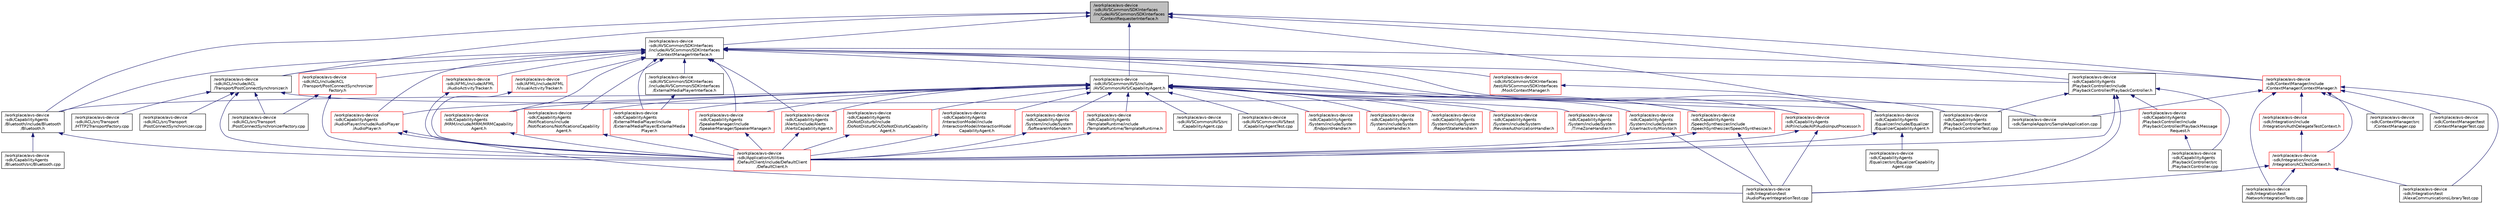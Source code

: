digraph "/workplace/avs-device-sdk/AVSCommon/SDKInterfaces/include/AVSCommon/SDKInterfaces/ContextRequesterInterface.h"
{
  edge [fontname="Helvetica",fontsize="10",labelfontname="Helvetica",labelfontsize="10"];
  node [fontname="Helvetica",fontsize="10",shape=record];
  Node3 [label="/workplace/avs-device\l-sdk/AVSCommon/SDKInterfaces\l/include/AVSCommon/SDKInterfaces\l/ContextRequesterInterface.h",height=0.2,width=0.4,color="black", fillcolor="grey75", style="filled", fontcolor="black"];
  Node3 -> Node4 [dir="back",color="midnightblue",fontsize="10",style="solid",fontname="Helvetica"];
  Node4 [label="/workplace/avs-device\l-sdk/ACL/include/ACL\l/Transport/PostConnectSynchronizer.h",height=0.2,width=0.4,color="black", fillcolor="white", style="filled",URL="$_post_connect_synchronizer_8h.html"];
  Node4 -> Node5 [dir="back",color="midnightblue",fontsize="10",style="solid",fontname="Helvetica"];
  Node5 [label="/workplace/avs-device\l-sdk/ACL/src/Transport\l/HTTP2TransportFactory.cpp",height=0.2,width=0.4,color="black", fillcolor="white", style="filled",URL="$_h_t_t_p2_transport_factory_8cpp.html"];
  Node4 -> Node6 [dir="back",color="midnightblue",fontsize="10",style="solid",fontname="Helvetica"];
  Node6 [label="/workplace/avs-device\l-sdk/ACL/src/Transport\l/PostConnectSynchronizer.cpp",height=0.2,width=0.4,color="black", fillcolor="white", style="filled",URL="$_post_connect_synchronizer_8cpp.html"];
  Node4 -> Node7 [dir="back",color="midnightblue",fontsize="10",style="solid",fontname="Helvetica"];
  Node7 [label="/workplace/avs-device\l-sdk/ACL/src/Transport\l/PostConnectSynchronizerFactory.cpp",height=0.2,width=0.4,color="black", fillcolor="white", style="filled",URL="$_post_connect_synchronizer_factory_8cpp.html"];
  Node4 -> Node8 [dir="back",color="midnightblue",fontsize="10",style="solid",fontname="Helvetica"];
  Node8 [label="/workplace/avs-device\l-sdk/ApplicationUtilities\l/DefaultClient/include/DefaultClient\l/DefaultClient.h",height=0.2,width=0.4,color="red", fillcolor="white", style="filled",URL="$_default_client_8h.html"];
  Node4 -> Node14 [dir="back",color="midnightblue",fontsize="10",style="solid",fontname="Helvetica"];
  Node14 [label="/workplace/avs-device\l-sdk/SampleApp/src/SampleApplication.cpp",height=0.2,width=0.4,color="black", fillcolor="white", style="filled",URL="$_sample_application_8cpp.html"];
  Node3 -> Node19 [dir="back",color="midnightblue",fontsize="10",style="solid",fontname="Helvetica"];
  Node19 [label="/workplace/avs-device\l-sdk/AVSCommon/AVS/include\l/AVSCommon/AVS/CapabilityAgent.h",height=0.2,width=0.4,color="black", fillcolor="white", style="filled",URL="$_capability_agent_8h.html"];
  Node19 -> Node20 [dir="back",color="midnightblue",fontsize="10",style="solid",fontname="Helvetica"];
  Node20 [label="/workplace/avs-device\l-sdk/AVSCommon/AVS/src\l/CapabilityAgent.cpp",height=0.2,width=0.4,color="black", fillcolor="white", style="filled",URL="$_capability_agent_8cpp.html"];
  Node19 -> Node21 [dir="back",color="midnightblue",fontsize="10",style="solid",fontname="Helvetica"];
  Node21 [label="/workplace/avs-device\l-sdk/AVSCommon/AVS/test\l/CapabilityAgentTest.cpp",height=0.2,width=0.4,color="black", fillcolor="white", style="filled",URL="$_capability_agent_test_8cpp.html"];
  Node19 -> Node22 [dir="back",color="midnightblue",fontsize="10",style="solid",fontname="Helvetica"];
  Node22 [label="/workplace/avs-device\l-sdk/CapabilityAgents\l/AIP/include/AIP/AudioInputProcessor.h",height=0.2,width=0.4,color="red", fillcolor="white", style="filled",URL="$_audio_input_processor_8h.html"];
  Node22 -> Node8 [dir="back",color="midnightblue",fontsize="10",style="solid",fontname="Helvetica"];
  Node22 -> Node28 [dir="back",color="midnightblue",fontsize="10",style="solid",fontname="Helvetica"];
  Node28 [label="/workplace/avs-device\l-sdk/Integration/test\l/AudioPlayerIntegrationTest.cpp",height=0.2,width=0.4,color="black", fillcolor="white", style="filled",URL="$_audio_player_integration_test_8cpp.html"];
  Node19 -> Node29 [dir="back",color="midnightblue",fontsize="10",style="solid",fontname="Helvetica"];
  Node29 [label="/workplace/avs-device\l-sdk/CapabilityAgents\l/Alerts/include/Alerts\l/AlertsCapabilityAgent.h",height=0.2,width=0.4,color="red", fillcolor="white", style="filled",URL="$_alerts_capability_agent_8h.html"];
  Node29 -> Node8 [dir="back",color="midnightblue",fontsize="10",style="solid",fontname="Helvetica"];
  Node19 -> Node32 [dir="back",color="midnightblue",fontsize="10",style="solid",fontname="Helvetica"];
  Node32 [label="/workplace/avs-device\l-sdk/CapabilityAgents\l/AudioPlayer/include/AudioPlayer\l/AudioPlayer.h",height=0.2,width=0.4,color="red", fillcolor="white", style="filled",URL="$_audio_player_8h.html"];
  Node32 -> Node8 [dir="back",color="midnightblue",fontsize="10",style="solid",fontname="Helvetica"];
  Node32 -> Node28 [dir="back",color="midnightblue",fontsize="10",style="solid",fontname="Helvetica"];
  Node19 -> Node35 [dir="back",color="midnightblue",fontsize="10",style="solid",fontname="Helvetica"];
  Node35 [label="/workplace/avs-device\l-sdk/CapabilityAgents\l/Bluetooth/include/Bluetooth\l/Bluetooth.h",height=0.2,width=0.4,color="black", fillcolor="white", style="filled",URL="$_bluetooth_8h.html"];
  Node35 -> Node8 [dir="back",color="midnightblue",fontsize="10",style="solid",fontname="Helvetica"];
  Node35 -> Node36 [dir="back",color="midnightblue",fontsize="10",style="solid",fontname="Helvetica"];
  Node36 [label="/workplace/avs-device\l-sdk/CapabilityAgents\l/Bluetooth/src/Bluetooth.cpp",height=0.2,width=0.4,color="black", fillcolor="white", style="filled",URL="$_bluetooth_8cpp.html"];
  Node19 -> Node37 [dir="back",color="midnightblue",fontsize="10",style="solid",fontname="Helvetica"];
  Node37 [label="/workplace/avs-device\l-sdk/CapabilityAgents\l/DoNotDisturb/include\l/DoNotDisturbCA/DoNotDisturbCapability\lAgent.h",height=0.2,width=0.4,color="red", fillcolor="white", style="filled",URL="$_do_not_disturb_capability_agent_8h.html"];
  Node37 -> Node8 [dir="back",color="midnightblue",fontsize="10",style="solid",fontname="Helvetica"];
  Node19 -> Node41 [dir="back",color="midnightblue",fontsize="10",style="solid",fontname="Helvetica"];
  Node41 [label="/workplace/avs-device\l-sdk/CapabilityAgents\l/Equalizer/include/Equalizer\l/EqualizerCapabilityAgent.h",height=0.2,width=0.4,color="black", fillcolor="white", style="filled",URL="$_equalizer_capability_agent_8h.html"];
  Node41 -> Node8 [dir="back",color="midnightblue",fontsize="10",style="solid",fontname="Helvetica"];
  Node41 -> Node42 [dir="back",color="midnightblue",fontsize="10",style="solid",fontname="Helvetica"];
  Node42 [label="/workplace/avs-device\l-sdk/CapabilityAgents\l/Equalizer/src/EqualizerCapability\lAgent.cpp",height=0.2,width=0.4,color="black", fillcolor="white", style="filled",URL="$_equalizer_capability_agent_8cpp.html"];
  Node19 -> Node43 [dir="back",color="midnightblue",fontsize="10",style="solid",fontname="Helvetica"];
  Node43 [label="/workplace/avs-device\l-sdk/CapabilityAgents\l/ExternalMediaPlayer/include\l/ExternalMediaPlayer/ExternalMedia\lPlayer.h",height=0.2,width=0.4,color="red", fillcolor="white", style="filled",URL="$_external_media_player_8h.html"];
  Node43 -> Node8 [dir="back",color="midnightblue",fontsize="10",style="solid",fontname="Helvetica"];
  Node19 -> Node46 [dir="back",color="midnightblue",fontsize="10",style="solid",fontname="Helvetica"];
  Node46 [label="/workplace/avs-device\l-sdk/CapabilityAgents\l/InteractionModel/include\l/InteractionModel/InteractionModel\lCapabilityAgent.h",height=0.2,width=0.4,color="red", fillcolor="white", style="filled",URL="$_interaction_model_capability_agent_8h.html"];
  Node46 -> Node8 [dir="back",color="midnightblue",fontsize="10",style="solid",fontname="Helvetica"];
  Node19 -> Node49 [dir="back",color="midnightblue",fontsize="10",style="solid",fontname="Helvetica"];
  Node49 [label="/workplace/avs-device\l-sdk/CapabilityAgents\l/MRM/include/MRM/MRMCapability\lAgent.h",height=0.2,width=0.4,color="red", fillcolor="white", style="filled",URL="$_m_r_m_capability_agent_8h.html"];
  Node49 -> Node8 [dir="back",color="midnightblue",fontsize="10",style="solid",fontname="Helvetica"];
  Node19 -> Node52 [dir="back",color="midnightblue",fontsize="10",style="solid",fontname="Helvetica"];
  Node52 [label="/workplace/avs-device\l-sdk/CapabilityAgents\l/Notifications/include\l/Notifications/NotificationsCapability\lAgent.h",height=0.2,width=0.4,color="red", fillcolor="white", style="filled",URL="$_notifications_capability_agent_8h.html"];
  Node52 -> Node8 [dir="back",color="midnightblue",fontsize="10",style="solid",fontname="Helvetica"];
  Node19 -> Node55 [dir="back",color="midnightblue",fontsize="10",style="solid",fontname="Helvetica"];
  Node55 [label="/workplace/avs-device\l-sdk/CapabilityAgents\l/SpeakerManager/include\l/SpeakerManager/SpeakerManager.h",height=0.2,width=0.4,color="red", fillcolor="white", style="filled",URL="$_speaker_manager_8h.html"];
  Node55 -> Node8 [dir="back",color="midnightblue",fontsize="10",style="solid",fontname="Helvetica"];
  Node19 -> Node58 [dir="back",color="midnightblue",fontsize="10",style="solid",fontname="Helvetica"];
  Node58 [label="/workplace/avs-device\l-sdk/CapabilityAgents\l/SpeechSynthesizer/include\l/SpeechSynthesizer/SpeechSynthesizer.h",height=0.2,width=0.4,color="red", fillcolor="white", style="filled",URL="$_speech_synthesizer_8h.html"];
  Node58 -> Node8 [dir="back",color="midnightblue",fontsize="10",style="solid",fontname="Helvetica"];
  Node58 -> Node28 [dir="back",color="midnightblue",fontsize="10",style="solid",fontname="Helvetica"];
  Node19 -> Node62 [dir="back",color="midnightblue",fontsize="10",style="solid",fontname="Helvetica"];
  Node62 [label="/workplace/avs-device\l-sdk/CapabilityAgents\l/System/include/System\l/EndpointHandler.h",height=0.2,width=0.4,color="red", fillcolor="white", style="filled",URL="$_endpoint_handler_8h.html"];
  Node19 -> Node65 [dir="back",color="midnightblue",fontsize="10",style="solid",fontname="Helvetica"];
  Node65 [label="/workplace/avs-device\l-sdk/CapabilityAgents\l/System/include/System\l/LocaleHandler.h",height=0.2,width=0.4,color="red", fillcolor="white", style="filled",URL="$_locale_handler_8h.html"];
  Node19 -> Node68 [dir="back",color="midnightblue",fontsize="10",style="solid",fontname="Helvetica"];
  Node68 [label="/workplace/avs-device\l-sdk/CapabilityAgents\l/System/include/System\l/ReportStateHandler.h",height=0.2,width=0.4,color="red", fillcolor="white", style="filled",URL="$_report_state_handler_8h.html"];
  Node19 -> Node70 [dir="back",color="midnightblue",fontsize="10",style="solid",fontname="Helvetica"];
  Node70 [label="/workplace/avs-device\l-sdk/CapabilityAgents\l/System/include/System\l/RevokeAuthorizationHandler.h",height=0.2,width=0.4,color="red", fillcolor="white", style="filled",URL="$_revoke_authorization_handler_8h.html"];
  Node19 -> Node73 [dir="back",color="midnightblue",fontsize="10",style="solid",fontname="Helvetica"];
  Node73 [label="/workplace/avs-device\l-sdk/CapabilityAgents\l/System/include/System\l/SoftwareInfoSender.h",height=0.2,width=0.4,color="red", fillcolor="white", style="filled",URL="$_software_info_sender_8h.html"];
  Node73 -> Node8 [dir="back",color="midnightblue",fontsize="10",style="solid",fontname="Helvetica"];
  Node19 -> Node78 [dir="back",color="midnightblue",fontsize="10",style="solid",fontname="Helvetica"];
  Node78 [label="/workplace/avs-device\l-sdk/CapabilityAgents\l/System/include/System\l/TimeZoneHandler.h",height=0.2,width=0.4,color="red", fillcolor="white", style="filled",URL="$_time_zone_handler_8h.html"];
  Node19 -> Node81 [dir="back",color="midnightblue",fontsize="10",style="solid",fontname="Helvetica"];
  Node81 [label="/workplace/avs-device\l-sdk/CapabilityAgents\l/System/include/System\l/UserInactivityMonitor.h",height=0.2,width=0.4,color="red", fillcolor="white", style="filled",URL="$_user_inactivity_monitor_8h.html"];
  Node81 -> Node8 [dir="back",color="midnightblue",fontsize="10",style="solid",fontname="Helvetica"];
  Node81 -> Node28 [dir="back",color="midnightblue",fontsize="10",style="solid",fontname="Helvetica"];
  Node19 -> Node84 [dir="back",color="midnightblue",fontsize="10",style="solid",fontname="Helvetica"];
  Node84 [label="/workplace/avs-device\l-sdk/CapabilityAgents\l/TemplateRuntime/include\l/TemplateRuntime/TemplateRuntime.h",height=0.2,width=0.4,color="red", fillcolor="white", style="filled",URL="$_template_runtime_8h.html"];
  Node84 -> Node8 [dir="back",color="midnightblue",fontsize="10",style="solid",fontname="Helvetica"];
  Node3 -> Node87 [dir="back",color="midnightblue",fontsize="10",style="solid",fontname="Helvetica"];
  Node87 [label="/workplace/avs-device\l-sdk/AVSCommon/SDKInterfaces\l/include/AVSCommon/SDKInterfaces\l/ContextManagerInterface.h",height=0.2,width=0.4,color="black", fillcolor="white", style="filled",URL="$_context_manager_interface_8h.html"];
  Node87 -> Node4 [dir="back",color="midnightblue",fontsize="10",style="solid",fontname="Helvetica"];
  Node87 -> Node88 [dir="back",color="midnightblue",fontsize="10",style="solid",fontname="Helvetica"];
  Node88 [label="/workplace/avs-device\l-sdk/ACL/include/ACL\l/Transport/PostConnectSynchronizer\lFactory.h",height=0.2,width=0.4,color="red", fillcolor="white", style="filled",URL="$_post_connect_synchronizer_factory_8h.html"];
  Node88 -> Node7 [dir="back",color="midnightblue",fontsize="10",style="solid",fontname="Helvetica"];
  Node88 -> Node8 [dir="back",color="midnightblue",fontsize="10",style="solid",fontname="Helvetica"];
  Node87 -> Node91 [dir="back",color="midnightblue",fontsize="10",style="solid",fontname="Helvetica"];
  Node91 [label="/workplace/avs-device\l-sdk/AFML/include/AFML\l/AudioActivityTracker.h",height=0.2,width=0.4,color="red", fillcolor="white", style="filled",URL="$_audio_activity_tracker_8h.html"];
  Node91 -> Node8 [dir="back",color="midnightblue",fontsize="10",style="solid",fontname="Helvetica"];
  Node87 -> Node94 [dir="back",color="midnightblue",fontsize="10",style="solid",fontname="Helvetica"];
  Node94 [label="/workplace/avs-device\l-sdk/AFML/include/AFML\l/VisualActivityTracker.h",height=0.2,width=0.4,color="red", fillcolor="white", style="filled",URL="$_visual_activity_tracker_8h.html"];
  Node94 -> Node8 [dir="back",color="midnightblue",fontsize="10",style="solid",fontname="Helvetica"];
  Node87 -> Node97 [dir="back",color="midnightblue",fontsize="10",style="solid",fontname="Helvetica"];
  Node97 [label="/workplace/avs-device\l-sdk/AVSCommon/SDKInterfaces\l/include/AVSCommon/SDKInterfaces\l/ExternalMediaPlayerInterface.h",height=0.2,width=0.4,color="black", fillcolor="white", style="filled",URL="$_external_media_player_interface_8h.html"];
  Node97 -> Node43 [dir="back",color="midnightblue",fontsize="10",style="solid",fontname="Helvetica"];
  Node87 -> Node98 [dir="back",color="midnightblue",fontsize="10",style="solid",fontname="Helvetica"];
  Node98 [label="/workplace/avs-device\l-sdk/AVSCommon/SDKInterfaces\l/test/AVSCommon/SDKInterfaces\l/MockContextManager.h",height=0.2,width=0.4,color="red", fillcolor="white", style="filled",URL="$_mock_context_manager_8h.html"];
  Node98 -> Node99 [dir="back",color="midnightblue",fontsize="10",style="solid",fontname="Helvetica"];
  Node99 [label="/workplace/avs-device\l-sdk/CapabilityAgents\l/PlaybackController/test\l/PlaybackControllerTest.cpp",height=0.2,width=0.4,color="black", fillcolor="white", style="filled",URL="$_playback_controller_test_8cpp.html"];
  Node87 -> Node22 [dir="back",color="midnightblue",fontsize="10",style="solid",fontname="Helvetica"];
  Node87 -> Node29 [dir="back",color="midnightblue",fontsize="10",style="solid",fontname="Helvetica"];
  Node87 -> Node32 [dir="back",color="midnightblue",fontsize="10",style="solid",fontname="Helvetica"];
  Node87 -> Node35 [dir="back",color="midnightblue",fontsize="10",style="solid",fontname="Helvetica"];
  Node87 -> Node41 [dir="back",color="midnightblue",fontsize="10",style="solid",fontname="Helvetica"];
  Node87 -> Node43 [dir="back",color="midnightblue",fontsize="10",style="solid",fontname="Helvetica"];
  Node87 -> Node49 [dir="back",color="midnightblue",fontsize="10",style="solid",fontname="Helvetica"];
  Node87 -> Node52 [dir="back",color="midnightblue",fontsize="10",style="solid",fontname="Helvetica"];
  Node87 -> Node100 [dir="back",color="midnightblue",fontsize="10",style="solid",fontname="Helvetica"];
  Node100 [label="/workplace/avs-device\l-sdk/CapabilityAgents\l/PlaybackController/include\l/PlaybackController/PlaybackController.h",height=0.2,width=0.4,color="black", fillcolor="white", style="filled",URL="$_playback_controller_8h.html"];
  Node100 -> Node8 [dir="back",color="midnightblue",fontsize="10",style="solid",fontname="Helvetica"];
  Node100 -> Node101 [dir="back",color="midnightblue",fontsize="10",style="solid",fontname="Helvetica"];
  Node101 [label="/workplace/avs-device\l-sdk/CapabilityAgents\l/PlaybackController/include\l/PlaybackController/PlaybackMessage\lRequest.h",height=0.2,width=0.4,color="red", fillcolor="white", style="filled",URL="$_playback_message_request_8h.html"];
  Node101 -> Node102 [dir="back",color="midnightblue",fontsize="10",style="solid",fontname="Helvetica"];
  Node102 [label="/workplace/avs-device\l-sdk/CapabilityAgents\l/PlaybackController/src\l/PlaybackController.cpp",height=0.2,width=0.4,color="black", fillcolor="white", style="filled",URL="$_playback_controller_8cpp.html"];
  Node100 -> Node102 [dir="back",color="midnightblue",fontsize="10",style="solid",fontname="Helvetica"];
  Node100 -> Node99 [dir="back",color="midnightblue",fontsize="10",style="solid",fontname="Helvetica"];
  Node100 -> Node28 [dir="back",color="midnightblue",fontsize="10",style="solid",fontname="Helvetica"];
  Node87 -> Node55 [dir="back",color="midnightblue",fontsize="10",style="solid",fontname="Helvetica"];
  Node87 -> Node58 [dir="back",color="midnightblue",fontsize="10",style="solid",fontname="Helvetica"];
  Node87 -> Node104 [dir="back",color="midnightblue",fontsize="10",style="solid",fontname="Helvetica"];
  Node104 [label="/workplace/avs-device\l-sdk/ContextManager/include\l/ContextManager/ContextManager.h",height=0.2,width=0.4,color="red", fillcolor="white", style="filled",URL="$_context_manager_8h.html"];
  Node104 -> Node105 [dir="back",color="midnightblue",fontsize="10",style="solid",fontname="Helvetica"];
  Node105 [label="/workplace/avs-device\l-sdk/ContextManager/src\l/ContextManager.cpp",height=0.2,width=0.4,color="black", fillcolor="white", style="filled",URL="$_context_manager_8cpp.html"];
  Node104 -> Node106 [dir="back",color="midnightblue",fontsize="10",style="solid",fontname="Helvetica"];
  Node106 [label="/workplace/avs-device\l-sdk/ContextManager/test\l/ContextManagerTest.cpp",height=0.2,width=0.4,color="black", fillcolor="white", style="filled",URL="$_context_manager_test_8cpp.html"];
  Node104 -> Node107 [dir="back",color="midnightblue",fontsize="10",style="solid",fontname="Helvetica"];
  Node107 [label="/workplace/avs-device\l-sdk/Integration/include\l/Integration/ACLTestContext.h",height=0.2,width=0.4,color="red", fillcolor="white", style="filled",URL="$_a_c_l_test_context_8h.html"];
  Node107 -> Node108 [dir="back",color="midnightblue",fontsize="10",style="solid",fontname="Helvetica"];
  Node108 [label="/workplace/avs-device\l-sdk/Integration/test\l/AlexaCommunicationsLibraryTest.cpp",height=0.2,width=0.4,color="black", fillcolor="white", style="filled",URL="$_alexa_communications_library_test_8cpp.html"];
  Node107 -> Node28 [dir="back",color="midnightblue",fontsize="10",style="solid",fontname="Helvetica"];
  Node107 -> Node110 [dir="back",color="midnightblue",fontsize="10",style="solid",fontname="Helvetica"];
  Node110 [label="/workplace/avs-device\l-sdk/Integration/test\l/NetworkIntegrationTests.cpp",height=0.2,width=0.4,color="black", fillcolor="white", style="filled",URL="$_network_integration_tests_8cpp.html"];
  Node104 -> Node111 [dir="back",color="midnightblue",fontsize="10",style="solid",fontname="Helvetica"];
  Node111 [label="/workplace/avs-device\l-sdk/Integration/include\l/Integration/AuthDelegateTestContext.h",height=0.2,width=0.4,color="red", fillcolor="white", style="filled",URL="$_auth_delegate_test_context_8h.html"];
  Node111 -> Node107 [dir="back",color="midnightblue",fontsize="10",style="solid",fontname="Helvetica"];
  Node104 -> Node108 [dir="back",color="midnightblue",fontsize="10",style="solid",fontname="Helvetica"];
  Node104 -> Node110 [dir="back",color="midnightblue",fontsize="10",style="solid",fontname="Helvetica"];
  Node104 -> Node14 [dir="back",color="midnightblue",fontsize="10",style="solid",fontname="Helvetica"];
  Node3 -> Node35 [dir="back",color="midnightblue",fontsize="10",style="solid",fontname="Helvetica"];
  Node3 -> Node41 [dir="back",color="midnightblue",fontsize="10",style="solid",fontname="Helvetica"];
  Node3 -> Node100 [dir="back",color="midnightblue",fontsize="10",style="solid",fontname="Helvetica"];
  Node3 -> Node104 [dir="back",color="midnightblue",fontsize="10",style="solid",fontname="Helvetica"];
}
